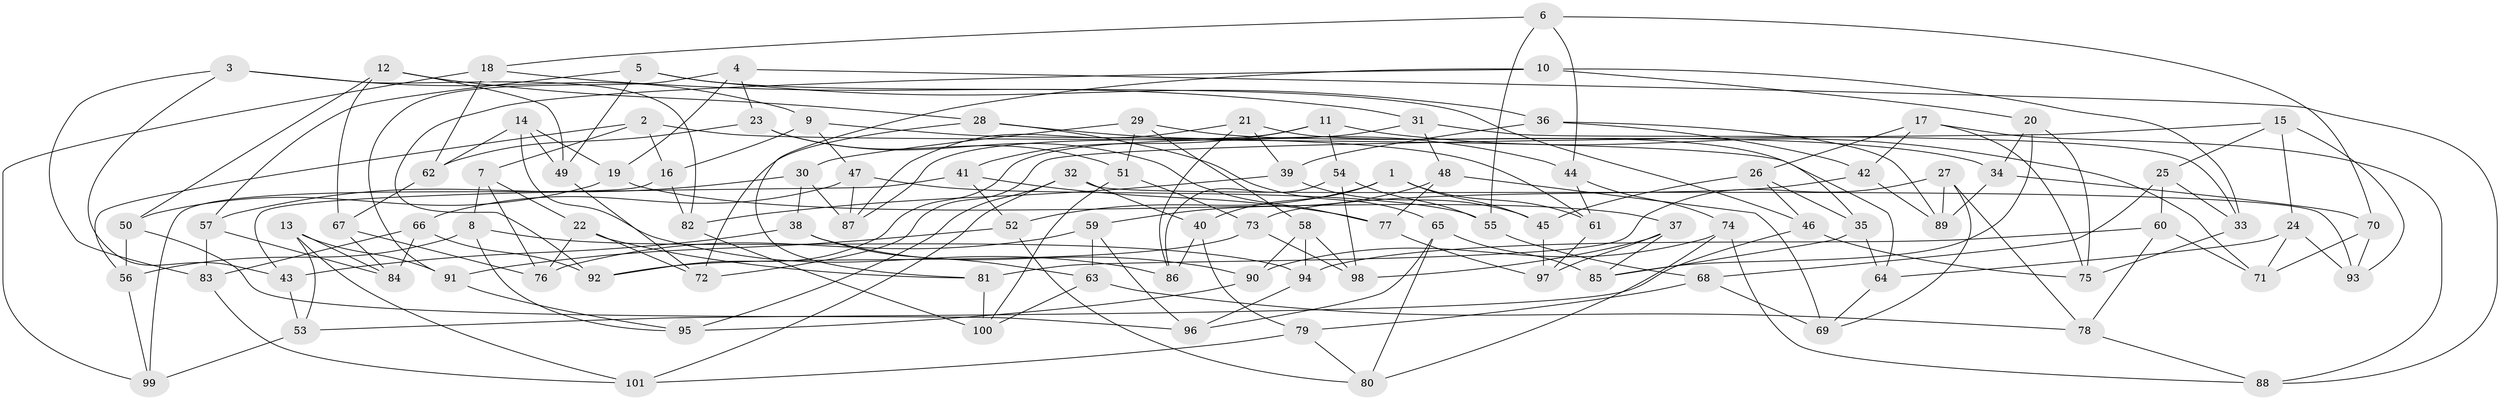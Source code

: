 // coarse degree distribution, {3: 0.04225352112676056, 4: 0.5633802816901409, 6: 0.2676056338028169, 5: 0.1267605633802817}
// Generated by graph-tools (version 1.1) at 2025/38/03/04/25 23:38:18]
// undirected, 101 vertices, 202 edges
graph export_dot {
  node [color=gray90,style=filled];
  1;
  2;
  3;
  4;
  5;
  6;
  7;
  8;
  9;
  10;
  11;
  12;
  13;
  14;
  15;
  16;
  17;
  18;
  19;
  20;
  21;
  22;
  23;
  24;
  25;
  26;
  27;
  28;
  29;
  30;
  31;
  32;
  33;
  34;
  35;
  36;
  37;
  38;
  39;
  40;
  41;
  42;
  43;
  44;
  45;
  46;
  47;
  48;
  49;
  50;
  51;
  52;
  53;
  54;
  55;
  56;
  57;
  58;
  59;
  60;
  61;
  62;
  63;
  64;
  65;
  66;
  67;
  68;
  69;
  70;
  71;
  72;
  73;
  74;
  75;
  76;
  77;
  78;
  79;
  80;
  81;
  82;
  83;
  84;
  85;
  86;
  87;
  88;
  89;
  90;
  91;
  92;
  93;
  94;
  95;
  96;
  97;
  98;
  99;
  100;
  101;
  1 -- 61;
  1 -- 40;
  1 -- 52;
  1 -- 45;
  2 -- 64;
  2 -- 16;
  2 -- 56;
  2 -- 7;
  3 -- 82;
  3 -- 43;
  3 -- 83;
  3 -- 9;
  4 -- 19;
  4 -- 91;
  4 -- 23;
  4 -- 88;
  5 -- 57;
  5 -- 49;
  5 -- 36;
  5 -- 46;
  6 -- 18;
  6 -- 44;
  6 -- 55;
  6 -- 70;
  7 -- 22;
  7 -- 8;
  7 -- 76;
  8 -- 95;
  8 -- 56;
  8 -- 94;
  9 -- 16;
  9 -- 61;
  9 -- 47;
  10 -- 92;
  10 -- 20;
  10 -- 33;
  10 -- 81;
  11 -- 87;
  11 -- 41;
  11 -- 71;
  11 -- 54;
  12 -- 50;
  12 -- 28;
  12 -- 67;
  12 -- 49;
  13 -- 53;
  13 -- 101;
  13 -- 91;
  13 -- 84;
  14 -- 49;
  14 -- 86;
  14 -- 19;
  14 -- 62;
  15 -- 72;
  15 -- 25;
  15 -- 24;
  15 -- 93;
  16 -- 99;
  16 -- 82;
  17 -- 75;
  17 -- 88;
  17 -- 42;
  17 -- 26;
  18 -- 62;
  18 -- 99;
  18 -- 31;
  19 -- 37;
  19 -- 50;
  20 -- 75;
  20 -- 85;
  20 -- 34;
  21 -- 87;
  21 -- 39;
  21 -- 86;
  21 -- 35;
  22 -- 76;
  22 -- 81;
  22 -- 72;
  23 -- 51;
  23 -- 77;
  23 -- 62;
  24 -- 93;
  24 -- 71;
  24 -- 64;
  25 -- 60;
  25 -- 68;
  25 -- 33;
  26 -- 46;
  26 -- 45;
  26 -- 35;
  27 -- 81;
  27 -- 89;
  27 -- 78;
  27 -- 69;
  28 -- 44;
  28 -- 65;
  28 -- 72;
  29 -- 34;
  29 -- 58;
  29 -- 51;
  29 -- 30;
  30 -- 38;
  30 -- 57;
  30 -- 87;
  31 -- 48;
  31 -- 33;
  31 -- 92;
  32 -- 101;
  32 -- 40;
  32 -- 95;
  32 -- 93;
  33 -- 75;
  34 -- 89;
  34 -- 70;
  35 -- 85;
  35 -- 64;
  36 -- 39;
  36 -- 42;
  36 -- 89;
  37 -- 98;
  37 -- 85;
  37 -- 97;
  38 -- 90;
  38 -- 43;
  38 -- 63;
  39 -- 45;
  39 -- 82;
  40 -- 86;
  40 -- 79;
  41 -- 77;
  41 -- 52;
  41 -- 43;
  42 -- 89;
  42 -- 73;
  43 -- 53;
  44 -- 61;
  44 -- 74;
  45 -- 97;
  46 -- 53;
  46 -- 75;
  47 -- 87;
  47 -- 55;
  47 -- 66;
  48 -- 59;
  48 -- 77;
  48 -- 69;
  49 -- 72;
  50 -- 56;
  50 -- 96;
  51 -- 73;
  51 -- 100;
  52 -- 80;
  52 -- 91;
  53 -- 99;
  54 -- 86;
  54 -- 98;
  54 -- 55;
  55 -- 68;
  56 -- 99;
  57 -- 84;
  57 -- 83;
  58 -- 94;
  58 -- 90;
  58 -- 98;
  59 -- 63;
  59 -- 76;
  59 -- 96;
  60 -- 78;
  60 -- 71;
  60 -- 94;
  61 -- 97;
  62 -- 67;
  63 -- 100;
  63 -- 78;
  64 -- 69;
  65 -- 85;
  65 -- 96;
  65 -- 80;
  66 -- 83;
  66 -- 92;
  66 -- 84;
  67 -- 84;
  67 -- 76;
  68 -- 79;
  68 -- 69;
  70 -- 93;
  70 -- 71;
  73 -- 92;
  73 -- 98;
  74 -- 90;
  74 -- 80;
  74 -- 88;
  77 -- 97;
  78 -- 88;
  79 -- 101;
  79 -- 80;
  81 -- 100;
  82 -- 100;
  83 -- 101;
  90 -- 95;
  91 -- 95;
  94 -- 96;
}
